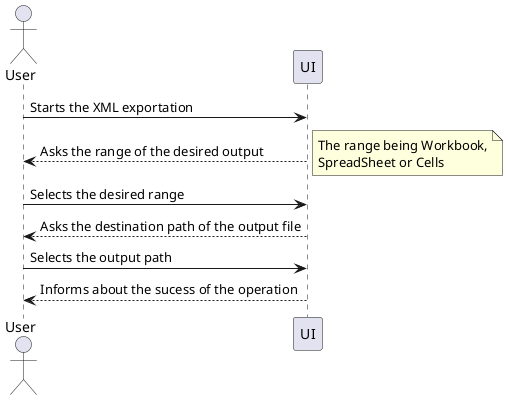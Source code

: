 @startuml
actor User
User -> UI: Starts the XML exportation
UI --> User: Asks the range of the desired output
note right 
The range being Workbook,
SpreadSheet or Cells
end note

User -> UI: Selects the desired range
User <-- UI: Asks the destination path of the output file

User -> UI: Selects the output path
User <-- UI: Informs about the sucess of the operation
@enduml